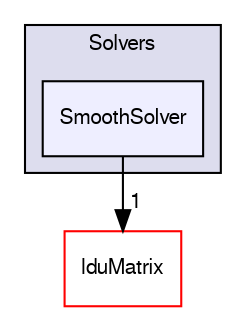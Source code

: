 digraph "src/OpenFOAM/matrices/LduMatrix/Solvers/SmoothSolver" {
  bgcolor=transparent;
  compound=true
  node [ fontsize="10", fontname="FreeSans"];
  edge [ labelfontsize="10", labelfontname="FreeSans"];
  subgraph clusterdir_9c7abde4f07fc7239da2063620c14a52 {
    graph [ bgcolor="#ddddee", pencolor="black", label="Solvers" fontname="FreeSans", fontsize="10", URL="dir_9c7abde4f07fc7239da2063620c14a52.html"]
  dir_c781ae36f0dbc9ee4faf35c5d0c3adb5 [shape=box, label="SmoothSolver", style="filled", fillcolor="#eeeeff", pencolor="black", URL="dir_c781ae36f0dbc9ee4faf35c5d0c3adb5.html"];
  }
  dir_bce8a1f1efa9a7681b85c119e7b79042 [shape=box label="lduMatrix" color="red" URL="dir_bce8a1f1efa9a7681b85c119e7b79042.html"];
  dir_c781ae36f0dbc9ee4faf35c5d0c3adb5->dir_bce8a1f1efa9a7681b85c119e7b79042 [headlabel="1", labeldistance=1.5 headhref="dir_002043_001974.html"];
}
